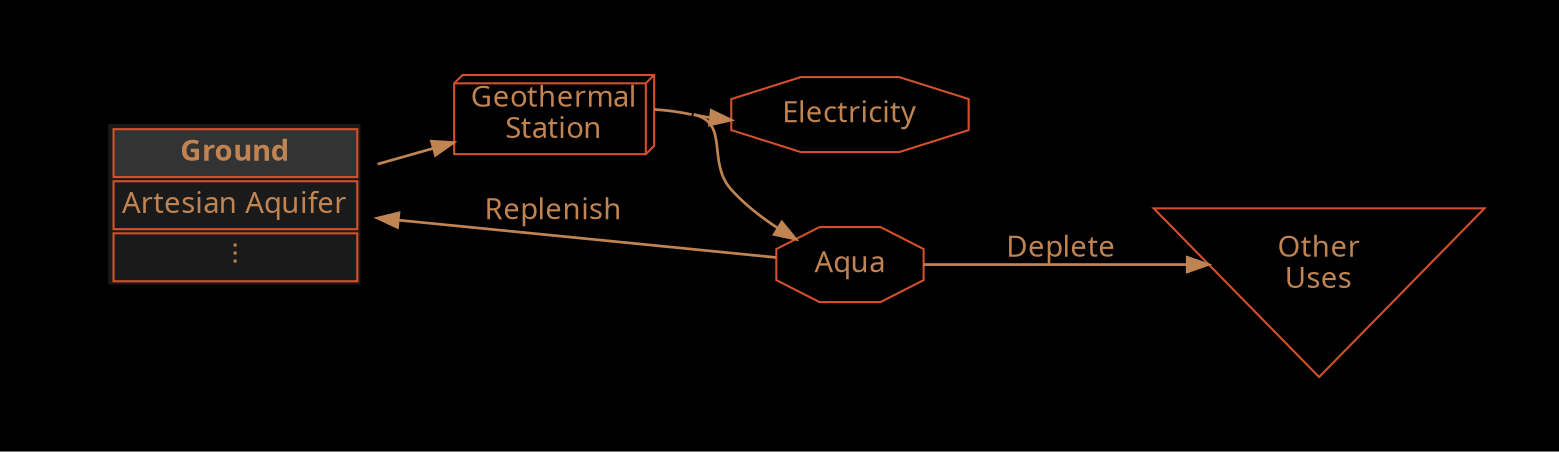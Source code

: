 /*
  This is part of the Avaneya Project Crew Handbook.
  Copyright (C) 2010, 2011, 2012
    Kshatra Corp.
  See the file License for copying conditions.
  
  To manually compile:
      $ sudo aptitude install graphviz
      $ dot -Tpdf Sinks.dot.gv -o Sinks.pdf
*/

// Sinks graph...
digraph Sinks 
{  
    // Graph attributes...
	bgcolor="black";
	margin="0";
	rankdir="LR";
//    ranksep="1";
//    splines="ortho";
    pad="0.5,0.5";
    concentrate="true";
    nodesep="0.5";

	// Node attributes...
	node[color="#d3502dff"];
	node[fillcolor="gray10"];
    node[fontcolor="#c08453ff"];
    node[fontname="Ubuntu"];
	
	// Edge attributes...
	edge[color="#c08453ff"];
	edge[fontcolor="#c08453ff"];
	edge[fontname="Ubuntu"];
	edge[penwidth="1.3"];

    // Sources...
    subgraph cluster_Sources
    {
        // Cluster attributes...
        labelfontname="Ubuntu Bold";
        rank="same";

        // Ground source...
        "Ground"[
            shape = "none" 
            label =
                <<table border="0" cellborder="1" cellpadding="3" bgcolor="gray10" align="center">
                    <tr>
                        <td bgcolor="gray20" align="center"><font face="Ubuntu Bold">Ground</font></td>
                    </tr>
                    <tr>
                        <td align="center" port="Dry Ice">Artesian Aquifer</td>
                    </tr>
                    <tr>
                        <td align="center" port="Water Ice">&#10998;</td>
                    </tr>
                </table>>];
    }

	// Resources...
	"Aqua"[shape="octagon"];
	"Electricity"[shape="octagon"];
    
    // Mutators...
    "Geothermal\nStation"[shape=box3d];
    
    // Sinks...
    "Other\nUses"[shape=invtriangle];

    // Relations...
    "Ground" -> "Geothermal\nStation";
    "Geothermal\nStation" -> "Aqua";
    "Geothermal\nStation" -> "Electricity";
    "Aqua" -> "Ground"[label="Replenish"];
    "Aqua" -> "Other\nUses"[label="Deplete"];
}

